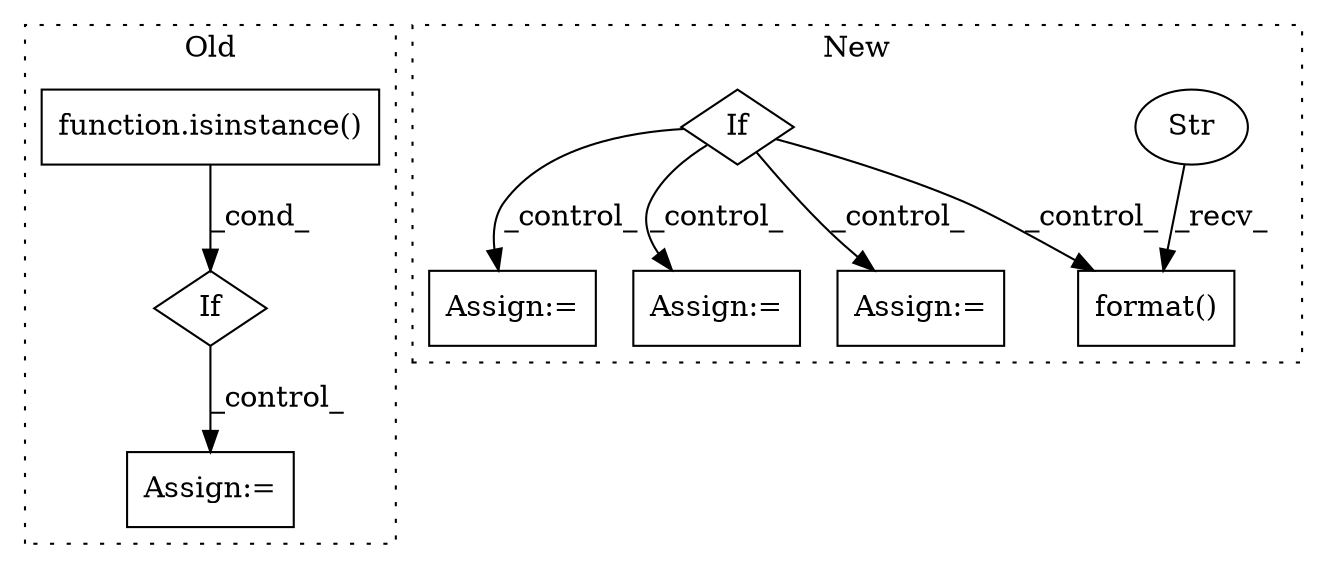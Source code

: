 digraph G {
subgraph cluster0 {
1 [label="function.isinstance()" a="75" s="1214,1236" l="11,1" shape="box"];
4 [label="If" a="96" s="1214" l="0" shape="diamond"];
5 [label="Assign:=" a="68" s="1261" l="3" shape="box"];
label = "Old";
style="dotted";
}
subgraph cluster1 {
2 [label="format()" a="75" s="1281,1312" l="17,1" shape="box"];
3 [label="Str" a="66" s="1281" l="9" shape="ellipse"];
6 [label="If" a="96" s="932" l="3" shape="diamond"];
7 [label="Assign:=" a="68" s="1221" l="4" shape="box"];
8 [label="Assign:=" a="68" s="1170" l="4" shape="box"];
9 [label="Assign:=" a="68" s="1115" l="10" shape="box"];
label = "New";
style="dotted";
}
1 -> 4 [label="_cond_"];
3 -> 2 [label="_recv_"];
4 -> 5 [label="_control_"];
6 -> 7 [label="_control_"];
6 -> 2 [label="_control_"];
6 -> 9 [label="_control_"];
6 -> 8 [label="_control_"];
}
